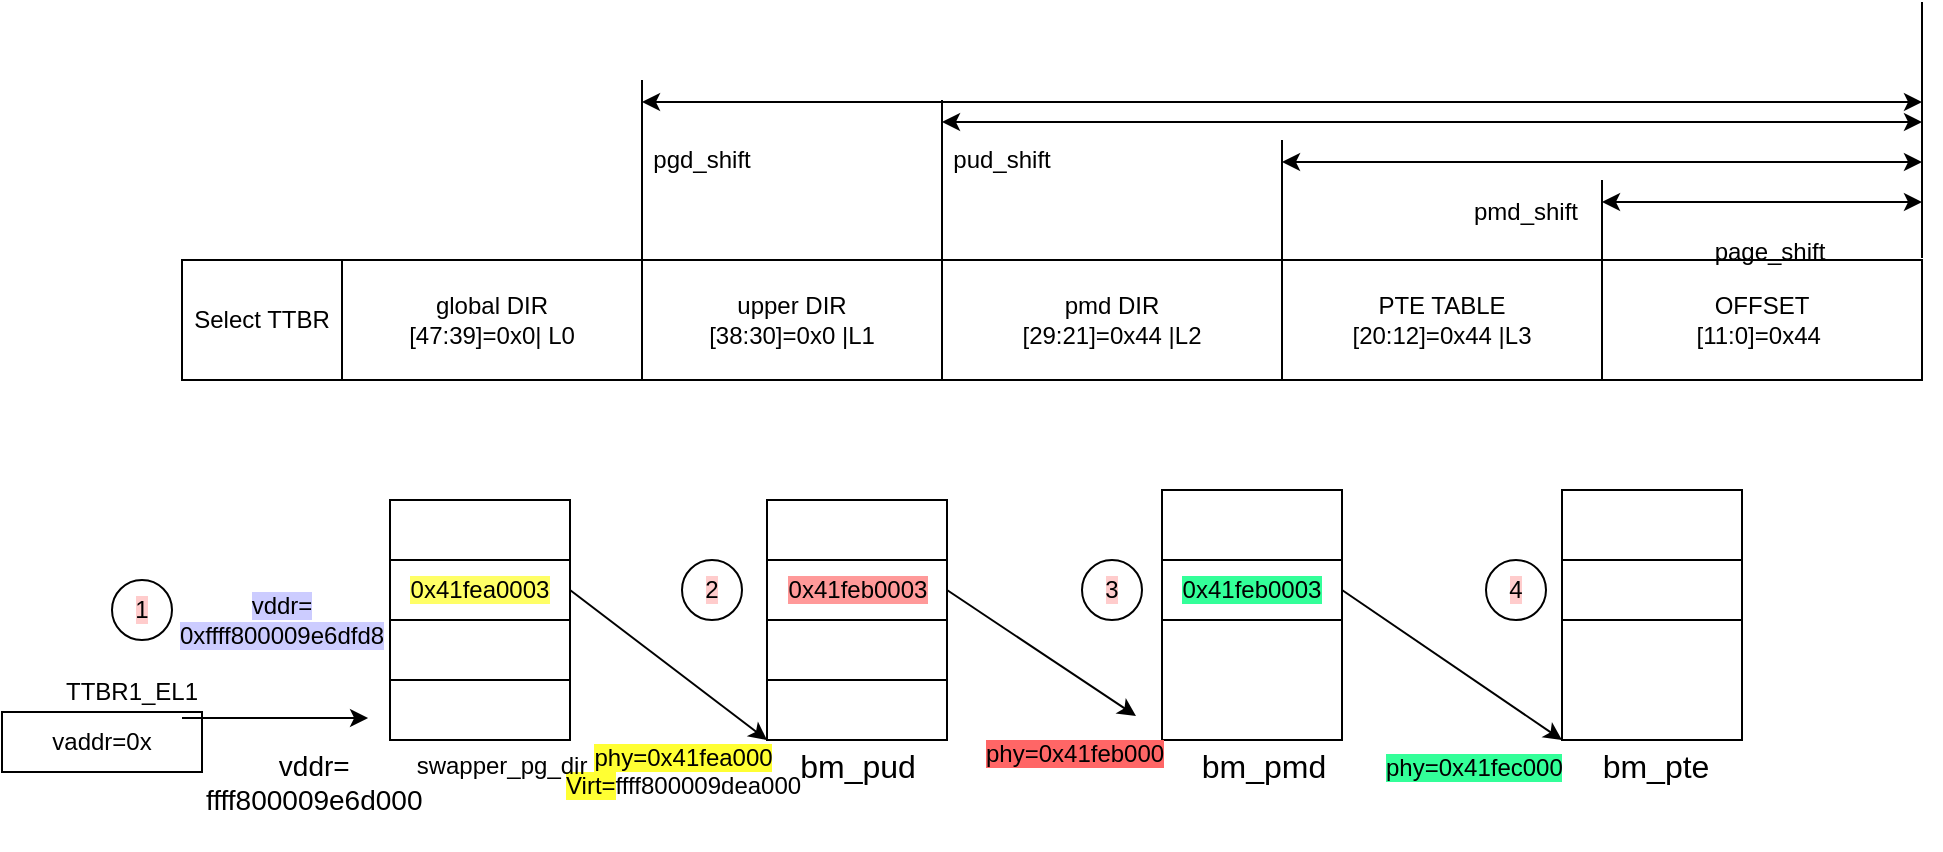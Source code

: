 <mxfile version="26.2.15">
  <diagram name="第 1 页" id="Z_28YBXc22AtrvbPcWWF">
    <mxGraphModel dx="1810" dy="663" grid="1" gridSize="10" guides="1" tooltips="1" connect="1" arrows="1" fold="1" page="1" pageScale="1" pageWidth="827" pageHeight="1169" math="0" shadow="0">
      <root>
        <mxCell id="0" />
        <mxCell id="1" parent="0" />
        <mxCell id="5qB5kbAC-wvWeotH8ph9-1" value="" style="rounded=0;whiteSpace=wrap;html=1;" vertex="1" parent="1">
          <mxGeometry x="-307.5" y="730" width="90" height="90" as="geometry" />
        </mxCell>
        <mxCell id="5qB5kbAC-wvWeotH8ph9-2" value="" style="rounded=0;whiteSpace=wrap;html=1;" vertex="1" parent="1">
          <mxGeometry x="-496" y="730" width="90" height="120" as="geometry" />
        </mxCell>
        <mxCell id="5qB5kbAC-wvWeotH8ph9-3" style="edgeStyle=none;rounded=0;orthogonalLoop=1;jettySize=auto;html=1;exitX=1;exitY=0.5;exitDx=0;exitDy=0;entryX=0;entryY=1;entryDx=0;entryDy=0;" edge="1" parent="1" source="5qB5kbAC-wvWeotH8ph9-37" target="5qB5kbAC-wvWeotH8ph9-12">
          <mxGeometry x="10" y="10" relative="1" as="geometry">
            <mxPoint x="-347" y="826" as="targetPoint" />
          </mxGeometry>
        </mxCell>
        <mxCell id="5qB5kbAC-wvWeotH8ph9-4" value="" style="rounded=0;whiteSpace=wrap;html=1;" vertex="1" parent="1">
          <mxGeometry x="-496" y="820" width="90" height="30" as="geometry" />
        </mxCell>
        <mxCell id="5qB5kbAC-wvWeotH8ph9-5" value="&lt;div style=&quot;text-align: center; font-size: 14px;&quot;&gt;&lt;font face=&quot;helvetica&quot; style=&quot;font-size: 14px;&quot;&gt;vddr=&lt;/font&gt;&lt;/div&gt;&lt;div style=&quot;text-align: center; font-size: 14px;&quot;&gt;&lt;span style=&quot;background-color: initial;&quot;&gt;&lt;font face=&quot;helvetica&quot; style=&quot;font-size: 14px;&quot;&gt;ffff800009e6d000&lt;/font&gt;&lt;/span&gt;&lt;/div&gt;&lt;div style=&quot;text-align: center&quot;&gt;&lt;/div&gt;" style="text;whiteSpace=wrap;html=1;" vertex="1" parent="1">
          <mxGeometry x="-590" y="848" width="90" height="30" as="geometry" />
        </mxCell>
        <mxCell id="5qB5kbAC-wvWeotH8ph9-6" value="&lt;div style=&quot;text-align: center&quot;&gt;&lt;span style=&quot;background-color: rgb(255, 255, 51);&quot;&gt;&lt;font face=&quot;helvetica&quot;&gt;phy=0x41fea000&lt;/font&gt;&lt;/span&gt;&lt;/div&gt;&lt;div style=&quot;text-align: center&quot;&gt;&lt;span style=&quot;background-color: rgb(255, 255, 51);&quot;&gt;&lt;font face=&quot;helvetica&quot;&gt;Virt=&lt;/font&gt;&lt;/span&gt;&lt;span style=&quot;font-family: helvetica; background-color: initial;&quot;&gt;ffff800009dea000&lt;/span&gt;&lt;/div&gt;&lt;div style=&quot;text-align: center;&quot;&gt;&lt;/div&gt;" style="text;whiteSpace=wrap;html=1;" vertex="1" parent="1">
          <mxGeometry x="-410" y="845" width="150" height="60" as="geometry" />
        </mxCell>
        <mxCell id="5qB5kbAC-wvWeotH8ph9-7" value="&lt;div style=&quot;text-align: center&quot;&gt;&lt;br&gt;&lt;/div&gt;" style="text;whiteSpace=wrap;html=1;" vertex="1" parent="1">
          <mxGeometry x="-406" y="790" width="90" height="30" as="geometry" />
        </mxCell>
        <mxCell id="5qB5kbAC-wvWeotH8ph9-8" value="swapper_pg_dir" style="text;html=1;strokeColor=none;fillColor=none;align=center;verticalAlign=middle;whiteSpace=wrap;rounded=0;" vertex="1" parent="1">
          <mxGeometry x="-460" y="853" width="40" height="20" as="geometry" />
        </mxCell>
        <mxCell id="5qB5kbAC-wvWeotH8ph9-9" value="vaddr=0x" style="rounded=0;whiteSpace=wrap;html=1;" vertex="1" parent="1">
          <mxGeometry x="-690" y="836" width="100" height="30" as="geometry" />
        </mxCell>
        <mxCell id="5qB5kbAC-wvWeotH8ph9-10" value="" style="endArrow=classic;html=1;entryX=0.856;entryY=-0.027;entryDx=0;entryDy=0;entryPerimeter=0;" edge="1" parent="1">
          <mxGeometry x="10" y="10" width="50" height="50" relative="1" as="geometry">
            <mxPoint x="-600" y="839.0" as="sourcePoint" />
            <mxPoint x="-506.96" y="839.0" as="targetPoint" />
          </mxGeometry>
        </mxCell>
        <mxCell id="5qB5kbAC-wvWeotH8ph9-11" value="" style="rounded=0;whiteSpace=wrap;html=1;" vertex="1" parent="1">
          <mxGeometry x="-110" y="725" width="90" height="125" as="geometry" />
        </mxCell>
        <mxCell id="5qB5kbAC-wvWeotH8ph9-12" value="" style="rounded=0;whiteSpace=wrap;html=1;" vertex="1" parent="1">
          <mxGeometry x="-307.5" y="820" width="90" height="30" as="geometry" />
        </mxCell>
        <mxCell id="5qB5kbAC-wvWeotH8ph9-13" value="&lt;font face=&quot;helvetica&quot; style=&quot;background-color: rgb(255, 102, 102);&quot;&gt;phy=0x41feb000&lt;/font&gt;" style="text;whiteSpace=wrap;html=1;" vertex="1" parent="1">
          <mxGeometry x="-200" y="843" width="90" height="30" as="geometry" />
        </mxCell>
        <mxCell id="5qB5kbAC-wvWeotH8ph9-14" value="OFFSET&lt;br&gt;[11:0]=0x44&amp;nbsp;" style="rounded=0;whiteSpace=wrap;html=1;" vertex="1" parent="1">
          <mxGeometry x="110" y="610" width="160" height="60" as="geometry" />
        </mxCell>
        <mxCell id="5qB5kbAC-wvWeotH8ph9-15" value="" style="endArrow=none;html=1;exitX=1;exitY=0;exitDx=0;exitDy=0;" edge="1" parent="1">
          <mxGeometry x="10" y="10" width="50" height="50" relative="1" as="geometry">
            <mxPoint x="270" y="609" as="sourcePoint" />
            <mxPoint x="270" y="481" as="targetPoint" />
          </mxGeometry>
        </mxCell>
        <mxCell id="5qB5kbAC-wvWeotH8ph9-16" value="Select TTBR" style="rounded=0;whiteSpace=wrap;html=1;" vertex="1" parent="1">
          <mxGeometry x="-600" y="610" width="80" height="60" as="geometry" />
        </mxCell>
        <mxCell id="5qB5kbAC-wvWeotH8ph9-17" value="global DIR&lt;br&gt;[47:39]=0x0| L0" style="rounded=0;whiteSpace=wrap;html=1;" vertex="1" parent="1">
          <mxGeometry x="-520" y="610" width="150" height="60" as="geometry" />
        </mxCell>
        <mxCell id="5qB5kbAC-wvWeotH8ph9-18" value="upper DIR&lt;br&gt;[38:30]=0x0 |L1" style="rounded=0;whiteSpace=wrap;html=1;" vertex="1" parent="1">
          <mxGeometry x="-370" y="610" width="150" height="60" as="geometry" />
        </mxCell>
        <mxCell id="5qB5kbAC-wvWeotH8ph9-19" value="pmd DIR&lt;br&gt;[29:21]=0x44 |L2" style="rounded=0;whiteSpace=wrap;html=1;" vertex="1" parent="1">
          <mxGeometry x="-220" y="610" width="170" height="60" as="geometry" />
        </mxCell>
        <mxCell id="5qB5kbAC-wvWeotH8ph9-20" value="" style="endArrow=classic;html=1;rounded=0;exitX=1;exitY=0.5;exitDx=0;exitDy=0;" edge="1" parent="1" source="5qB5kbAC-wvWeotH8ph9-1">
          <mxGeometry x="10" y="10" width="50" height="50" relative="1" as="geometry">
            <mxPoint x="-220.5" y="740" as="sourcePoint" />
            <mxPoint x="-123" y="838" as="targetPoint" />
          </mxGeometry>
        </mxCell>
        <mxCell id="5qB5kbAC-wvWeotH8ph9-21" value="PTE TABLE&lt;br&gt;[20:12]=0x44 |L3" style="rounded=0;whiteSpace=wrap;html=1;" vertex="1" parent="1">
          <mxGeometry x="-50" y="610" width="160" height="60" as="geometry" />
        </mxCell>
        <mxCell id="5qB5kbAC-wvWeotH8ph9-22" value="" style="endArrow=none;html=1;rounded=0;exitX=1;exitY=0;exitDx=0;exitDy=0;" edge="1" parent="1" source="5qB5kbAC-wvWeotH8ph9-21">
          <mxGeometry x="10" y="10" width="50" height="50" relative="1" as="geometry">
            <mxPoint x="50" y="570" as="sourcePoint" />
            <mxPoint x="110" y="570" as="targetPoint" />
          </mxGeometry>
        </mxCell>
        <mxCell id="5qB5kbAC-wvWeotH8ph9-23" value="" style="endArrow=none;html=1;rounded=0;exitX=1;exitY=0;exitDx=0;exitDy=0;" edge="1" parent="1" source="5qB5kbAC-wvWeotH8ph9-19">
          <mxGeometry x="10" y="10" width="50" height="50" relative="1" as="geometry">
            <mxPoint x="-110" y="530" as="sourcePoint" />
            <mxPoint x="-50" y="550" as="targetPoint" />
          </mxGeometry>
        </mxCell>
        <mxCell id="5qB5kbAC-wvWeotH8ph9-24" value="" style="endArrow=none;html=1;rounded=0;exitX=0;exitY=0;exitDx=0;exitDy=0;" edge="1" parent="1" source="5qB5kbAC-wvWeotH8ph9-19">
          <mxGeometry x="10" y="10" width="50" height="50" relative="1" as="geometry">
            <mxPoint x="-270" y="490" as="sourcePoint" />
            <mxPoint x="-220" y="530" as="targetPoint" />
          </mxGeometry>
        </mxCell>
        <mxCell id="5qB5kbAC-wvWeotH8ph9-25" value="" style="endArrow=none;html=1;rounded=0;exitX=1;exitY=0;exitDx=0;exitDy=0;" edge="1" parent="1" source="5qB5kbAC-wvWeotH8ph9-17">
          <mxGeometry x="10" y="10" width="50" height="50" relative="1" as="geometry">
            <mxPoint x="-430" y="530" as="sourcePoint" />
            <mxPoint x="-370" y="520" as="targetPoint" />
          </mxGeometry>
        </mxCell>
        <mxCell id="5qB5kbAC-wvWeotH8ph9-26" value="" style="endArrow=classic;startArrow=classic;html=1;" edge="1" parent="1">
          <mxGeometry x="10" y="10" width="50" height="50" relative="1" as="geometry">
            <mxPoint x="110" y="581" as="sourcePoint" />
            <mxPoint x="270" y="581" as="targetPoint" />
          </mxGeometry>
        </mxCell>
        <mxCell id="5qB5kbAC-wvWeotH8ph9-27" value="" style="endArrow=classic;startArrow=classic;html=1;" edge="1" parent="1">
          <mxGeometry x="10" y="10" width="50" height="50" relative="1" as="geometry">
            <mxPoint x="-50" y="561" as="sourcePoint" />
            <mxPoint x="270" y="561" as="targetPoint" />
          </mxGeometry>
        </mxCell>
        <mxCell id="5qB5kbAC-wvWeotH8ph9-28" value="page_shift" style="text;html=1;strokeColor=none;fillColor=none;align=center;verticalAlign=middle;whiteSpace=wrap;rounded=0;" vertex="1" parent="1">
          <mxGeometry x="166.5" y="596" width="53.5" height="20" as="geometry" />
        </mxCell>
        <mxCell id="5qB5kbAC-wvWeotH8ph9-29" value="pmd_shift" style="text;html=1;strokeColor=none;fillColor=none;align=center;verticalAlign=middle;whiteSpace=wrap;rounded=0;" vertex="1" parent="1">
          <mxGeometry x="52" y="576" width="40" height="20" as="geometry" />
        </mxCell>
        <mxCell id="5qB5kbAC-wvWeotH8ph9-30" value="" style="endArrow=classic;startArrow=classic;html=1;" edge="1" parent="1">
          <mxGeometry x="10" y="10" width="50" height="50" relative="1" as="geometry">
            <mxPoint x="-220" y="541" as="sourcePoint" />
            <mxPoint x="270" y="541" as="targetPoint" />
          </mxGeometry>
        </mxCell>
        <mxCell id="5qB5kbAC-wvWeotH8ph9-31" value="pud_shift" style="text;html=1;strokeColor=none;fillColor=none;align=center;verticalAlign=middle;whiteSpace=wrap;rounded=0;" vertex="1" parent="1">
          <mxGeometry x="-210" y="550" width="40" height="20" as="geometry" />
        </mxCell>
        <mxCell id="5qB5kbAC-wvWeotH8ph9-32" value="" style="endArrow=classic;startArrow=classic;html=1;" edge="1" parent="1">
          <mxGeometry x="10" y="10" width="50" height="50" relative="1" as="geometry">
            <mxPoint x="-370" y="531" as="sourcePoint" />
            <mxPoint x="270" y="531" as="targetPoint" />
          </mxGeometry>
        </mxCell>
        <mxCell id="5qB5kbAC-wvWeotH8ph9-33" value="pgd_shift" style="text;html=1;strokeColor=none;fillColor=none;align=center;verticalAlign=middle;whiteSpace=wrap;rounded=0;" vertex="1" parent="1">
          <mxGeometry x="-360" y="550" width="40" height="20" as="geometry" />
        </mxCell>
        <mxCell id="5qB5kbAC-wvWeotH8ph9-34" value="&lt;font style=&quot;font-size: 16px;&quot;&gt;bm_pud&lt;/font&gt;" style="text;html=1;strokeColor=none;fillColor=none;align=center;verticalAlign=middle;whiteSpace=wrap;rounded=0;" diagramCategory="general" diagramName="text" vertex="1" parent="1">
          <mxGeometry x="-282.5" y="853" width="40" height="20" as="geometry" />
        </mxCell>
        <mxCell id="5qB5kbAC-wvWeotH8ph9-35" value="TTBR1_EL1" style="text;html=1;strokeColor=none;fillColor=none;align=center;verticalAlign=middle;whiteSpace=wrap;rounded=0;" diagramCategory="general" diagramName="text" vertex="1" parent="1">
          <mxGeometry x="-645" y="816" width="40" height="20" as="geometry" />
        </mxCell>
        <mxCell id="5qB5kbAC-wvWeotH8ph9-36" style="edgeStyle=orthogonalEdgeStyle;rounded=0;orthogonalLoop=1;jettySize=auto;html=1;exitX=0.5;exitY=1;exitDx=0;exitDy=0;" edge="1" parent="1" source="5qB5kbAC-wvWeotH8ph9-5" target="5qB5kbAC-wvWeotH8ph9-5">
          <mxGeometry x="10" y="10" relative="1" as="geometry" />
        </mxCell>
        <mxCell id="5qB5kbAC-wvWeotH8ph9-37" value="&lt;span style=&quot;background-color: rgb(255, 255, 102);&quot;&gt;0x41fea0003&lt;/span&gt;" style="rounded=0;whiteSpace=wrap;html=1;" vertex="1" parent="1">
          <mxGeometry x="-496" y="760" width="90" height="30" as="geometry" />
        </mxCell>
        <mxCell id="5qB5kbAC-wvWeotH8ph9-38" value="&lt;span style=&quot;background-color: rgb(204, 204, 255);&quot;&gt;vddr=&lt;br /&gt;0xffff800009e6dfd8&lt;/span&gt;" style="text;html=1;strokeColor=none;fillColor=none;align=center;verticalAlign=middle;whiteSpace=wrap;rounded=0;" diagramCategory="general" diagramName="text" vertex="1" parent="1">
          <mxGeometry x="-570" y="780" width="40" height="20" as="geometry" />
        </mxCell>
        <mxCell id="5qB5kbAC-wvWeotH8ph9-39" value="&lt;font style=&quot;font-size: 16px;&quot;&gt;bm_pmd&lt;/font&gt;" style="text;html=1;strokeColor=none;fillColor=none;align=center;verticalAlign=middle;whiteSpace=wrap;rounded=0;" diagramCategory="general" diagramName="text" vertex="1" parent="1">
          <mxGeometry x="-79.5" y="853" width="40" height="20" as="geometry" />
        </mxCell>
        <mxCell id="5qB5kbAC-wvWeotH8ph9-40" value="&lt;span style=&quot;background-color: rgb(255, 153, 153);&quot;&gt;0x41feb0003&lt;/span&gt;" style="rounded=0;whiteSpace=wrap;html=1;" vertex="1" parent="1">
          <mxGeometry x="-307.5" y="760" width="90" height="30" as="geometry" />
        </mxCell>
        <mxCell id="5qB5kbAC-wvWeotH8ph9-41" value="&lt;span style=&quot;background-color: rgb(51, 255, 153);&quot;&gt;0x41feb0003&lt;/span&gt;" style="rounded=0;whiteSpace=wrap;html=1;" vertex="1" parent="1">
          <mxGeometry x="-110" y="760" width="90" height="30" as="geometry" />
        </mxCell>
        <mxCell id="5qB5kbAC-wvWeotH8ph9-42" value="" style="rounded=0;whiteSpace=wrap;html=1;" vertex="1" parent="1">
          <mxGeometry x="90" y="725" width="90" height="125" as="geometry" />
        </mxCell>
        <mxCell id="5qB5kbAC-wvWeotH8ph9-43" value="" style="rounded=0;whiteSpace=wrap;html=1;" vertex="1" parent="1">
          <mxGeometry x="90" y="760" width="90" height="30" as="geometry" />
        </mxCell>
        <mxCell id="5qB5kbAC-wvWeotH8ph9-44" value="&lt;font face=&quot;helvetica&quot; style=&quot;background-color: rgb(51, 255, 153);&quot;&gt;phy=0x41fec000&lt;/font&gt;" style="text;whiteSpace=wrap;html=1;" vertex="1" parent="1">
          <mxGeometry y="850" width="90" height="30" as="geometry" />
        </mxCell>
        <mxCell id="5qB5kbAC-wvWeotH8ph9-45" value="&lt;font style=&quot;font-size: 16px;&quot;&gt;bm_pte&lt;/font&gt;" style="text;html=1;strokeColor=none;fillColor=none;align=center;verticalAlign=middle;whiteSpace=wrap;rounded=0;" diagramCategory="general" diagramName="text" vertex="1" parent="1">
          <mxGeometry x="116.5" y="853" width="40" height="20" as="geometry" />
        </mxCell>
        <mxCell id="5qB5kbAC-wvWeotH8ph9-46" value="" style="endArrow=classic;html=1;exitX=1;exitY=0.5;exitDx=0;exitDy=0;entryX=1;entryY=0;entryDx=0;entryDy=0;" diagramCategory="general" diagramName="DirectionalConnector" edge="1" parent="1" source="5qB5kbAC-wvWeotH8ph9-41" target="5qB5kbAC-wvWeotH8ph9-44">
          <mxGeometry x="10" y="10" width="50" height="50" relative="1" as="geometry">
            <mxPoint x="20" y="750" as="sourcePoint" />
            <mxPoint x="70" y="700" as="targetPoint" />
          </mxGeometry>
        </mxCell>
        <mxCell id="5qB5kbAC-wvWeotH8ph9-47" value="&lt;span style=&quot;background-color: rgb(255, 204, 204);&quot;&gt;1&lt;/span&gt;" style="ellipse;whiteSpace=wrap;html=1;aspect=fixed;" diagramCategory="general" diagramName="circle" vertex="1" parent="1">
          <mxGeometry x="-635" y="770" width="30" height="30" as="geometry" />
        </mxCell>
        <mxCell id="5qB5kbAC-wvWeotH8ph9-48" value="&lt;span style=&quot;background-color: rgb(255, 204, 204);&quot;&gt;2&lt;/span&gt;" style="ellipse;whiteSpace=wrap;html=1;aspect=fixed;" diagramCategory="general" diagramName="circle" vertex="1" parent="1">
          <mxGeometry x="-350" y="760" width="30" height="30" as="geometry" />
        </mxCell>
        <mxCell id="5qB5kbAC-wvWeotH8ph9-49" value="&lt;span style=&quot;background-color: rgb(255, 204, 204);&quot;&gt;3&lt;/span&gt;" style="ellipse;whiteSpace=wrap;html=1;aspect=fixed;" diagramCategory="general" diagramName="circle" vertex="1" parent="1">
          <mxGeometry x="-150" y="760" width="30" height="30" as="geometry" />
        </mxCell>
        <mxCell id="5qB5kbAC-wvWeotH8ph9-50" value="&lt;span style=&quot;background-color: rgb(255, 204, 204);&quot;&gt;4&lt;/span&gt;" style="ellipse;whiteSpace=wrap;html=1;aspect=fixed;" diagramCategory="general" diagramName="circle" vertex="1" parent="1">
          <mxGeometry x="52" y="760" width="30" height="30" as="geometry" />
        </mxCell>
      </root>
    </mxGraphModel>
  </diagram>
</mxfile>
